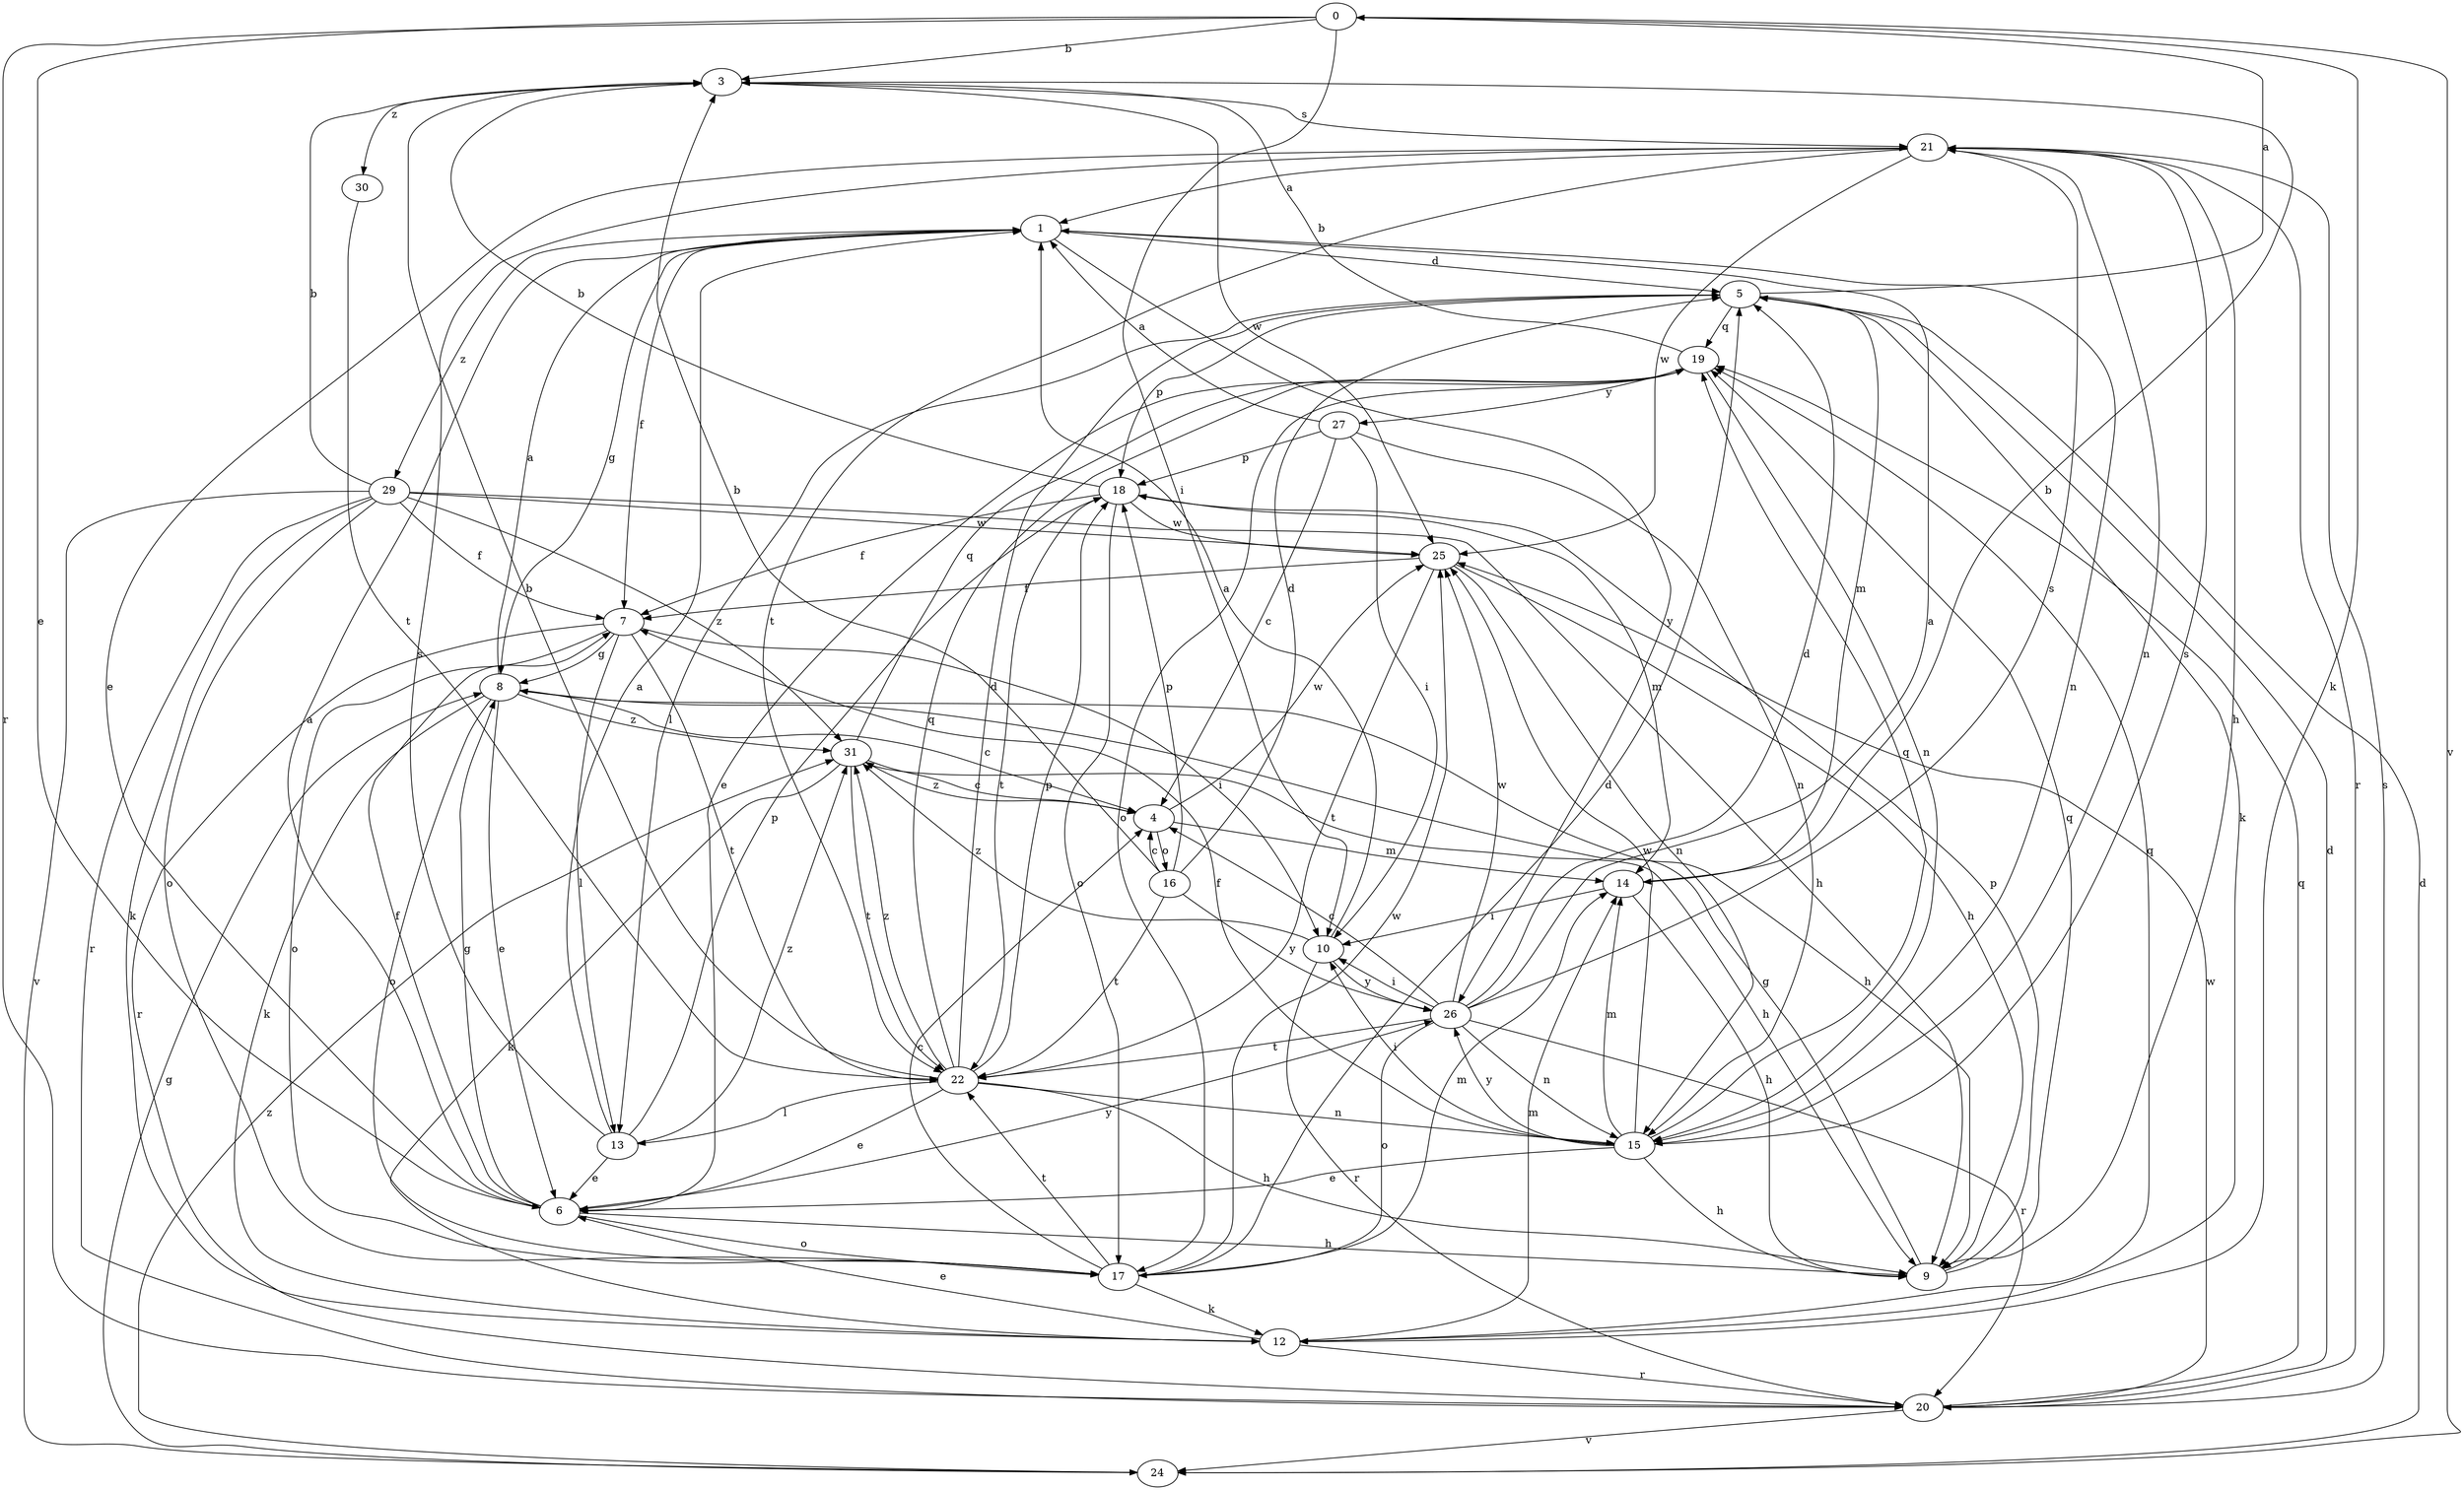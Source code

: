 strict digraph  {
0;
1;
3;
4;
5;
6;
7;
8;
9;
10;
12;
13;
14;
15;
16;
17;
18;
19;
20;
21;
22;
24;
25;
26;
27;
29;
30;
31;
0 -> 3  [label=b];
0 -> 6  [label=e];
0 -> 10  [label=i];
0 -> 12  [label=k];
0 -> 20  [label=r];
0 -> 24  [label=v];
1 -> 5  [label=d];
1 -> 7  [label=f];
1 -> 8  [label=g];
1 -> 15  [label=n];
1 -> 26  [label=y];
1 -> 29  [label=z];
3 -> 21  [label=s];
3 -> 25  [label=w];
3 -> 30  [label=z];
4 -> 14  [label=m];
4 -> 16  [label=o];
4 -> 25  [label=w];
4 -> 31  [label=z];
5 -> 0  [label=a];
5 -> 12  [label=k];
5 -> 13  [label=l];
5 -> 14  [label=m];
5 -> 18  [label=p];
5 -> 19  [label=q];
6 -> 1  [label=a];
6 -> 7  [label=f];
6 -> 8  [label=g];
6 -> 9  [label=h];
6 -> 17  [label=o];
6 -> 26  [label=y];
7 -> 8  [label=g];
7 -> 10  [label=i];
7 -> 13  [label=l];
7 -> 17  [label=o];
7 -> 20  [label=r];
7 -> 22  [label=t];
8 -> 1  [label=a];
8 -> 4  [label=c];
8 -> 6  [label=e];
8 -> 9  [label=h];
8 -> 12  [label=k];
8 -> 17  [label=o];
8 -> 31  [label=z];
9 -> 8  [label=g];
9 -> 18  [label=p];
9 -> 19  [label=q];
10 -> 1  [label=a];
10 -> 20  [label=r];
10 -> 26  [label=y];
10 -> 31  [label=z];
12 -> 6  [label=e];
12 -> 14  [label=m];
12 -> 19  [label=q];
12 -> 20  [label=r];
13 -> 1  [label=a];
13 -> 6  [label=e];
13 -> 18  [label=p];
13 -> 21  [label=s];
13 -> 31  [label=z];
14 -> 3  [label=b];
14 -> 9  [label=h];
14 -> 10  [label=i];
15 -> 6  [label=e];
15 -> 7  [label=f];
15 -> 9  [label=h];
15 -> 10  [label=i];
15 -> 14  [label=m];
15 -> 19  [label=q];
15 -> 21  [label=s];
15 -> 25  [label=w];
15 -> 26  [label=y];
16 -> 3  [label=b];
16 -> 4  [label=c];
16 -> 5  [label=d];
16 -> 18  [label=p];
16 -> 22  [label=t];
16 -> 26  [label=y];
17 -> 4  [label=c];
17 -> 5  [label=d];
17 -> 12  [label=k];
17 -> 14  [label=m];
17 -> 22  [label=t];
17 -> 25  [label=w];
18 -> 3  [label=b];
18 -> 7  [label=f];
18 -> 14  [label=m];
18 -> 17  [label=o];
18 -> 22  [label=t];
18 -> 25  [label=w];
19 -> 3  [label=b];
19 -> 6  [label=e];
19 -> 15  [label=n];
19 -> 17  [label=o];
19 -> 27  [label=y];
20 -> 5  [label=d];
20 -> 19  [label=q];
20 -> 21  [label=s];
20 -> 24  [label=v];
20 -> 25  [label=w];
21 -> 1  [label=a];
21 -> 6  [label=e];
21 -> 9  [label=h];
21 -> 15  [label=n];
21 -> 20  [label=r];
21 -> 22  [label=t];
21 -> 25  [label=w];
22 -> 3  [label=b];
22 -> 5  [label=d];
22 -> 6  [label=e];
22 -> 9  [label=h];
22 -> 13  [label=l];
22 -> 15  [label=n];
22 -> 18  [label=p];
22 -> 19  [label=q];
22 -> 31  [label=z];
24 -> 5  [label=d];
24 -> 8  [label=g];
24 -> 31  [label=z];
25 -> 7  [label=f];
25 -> 9  [label=h];
25 -> 15  [label=n];
25 -> 22  [label=t];
26 -> 1  [label=a];
26 -> 4  [label=c];
26 -> 5  [label=d];
26 -> 10  [label=i];
26 -> 15  [label=n];
26 -> 17  [label=o];
26 -> 20  [label=r];
26 -> 21  [label=s];
26 -> 22  [label=t];
26 -> 25  [label=w];
27 -> 1  [label=a];
27 -> 4  [label=c];
27 -> 10  [label=i];
27 -> 15  [label=n];
27 -> 18  [label=p];
29 -> 3  [label=b];
29 -> 7  [label=f];
29 -> 9  [label=h];
29 -> 12  [label=k];
29 -> 17  [label=o];
29 -> 20  [label=r];
29 -> 24  [label=v];
29 -> 25  [label=w];
29 -> 31  [label=z];
30 -> 22  [label=t];
31 -> 4  [label=c];
31 -> 9  [label=h];
31 -> 12  [label=k];
31 -> 19  [label=q];
31 -> 22  [label=t];
}
